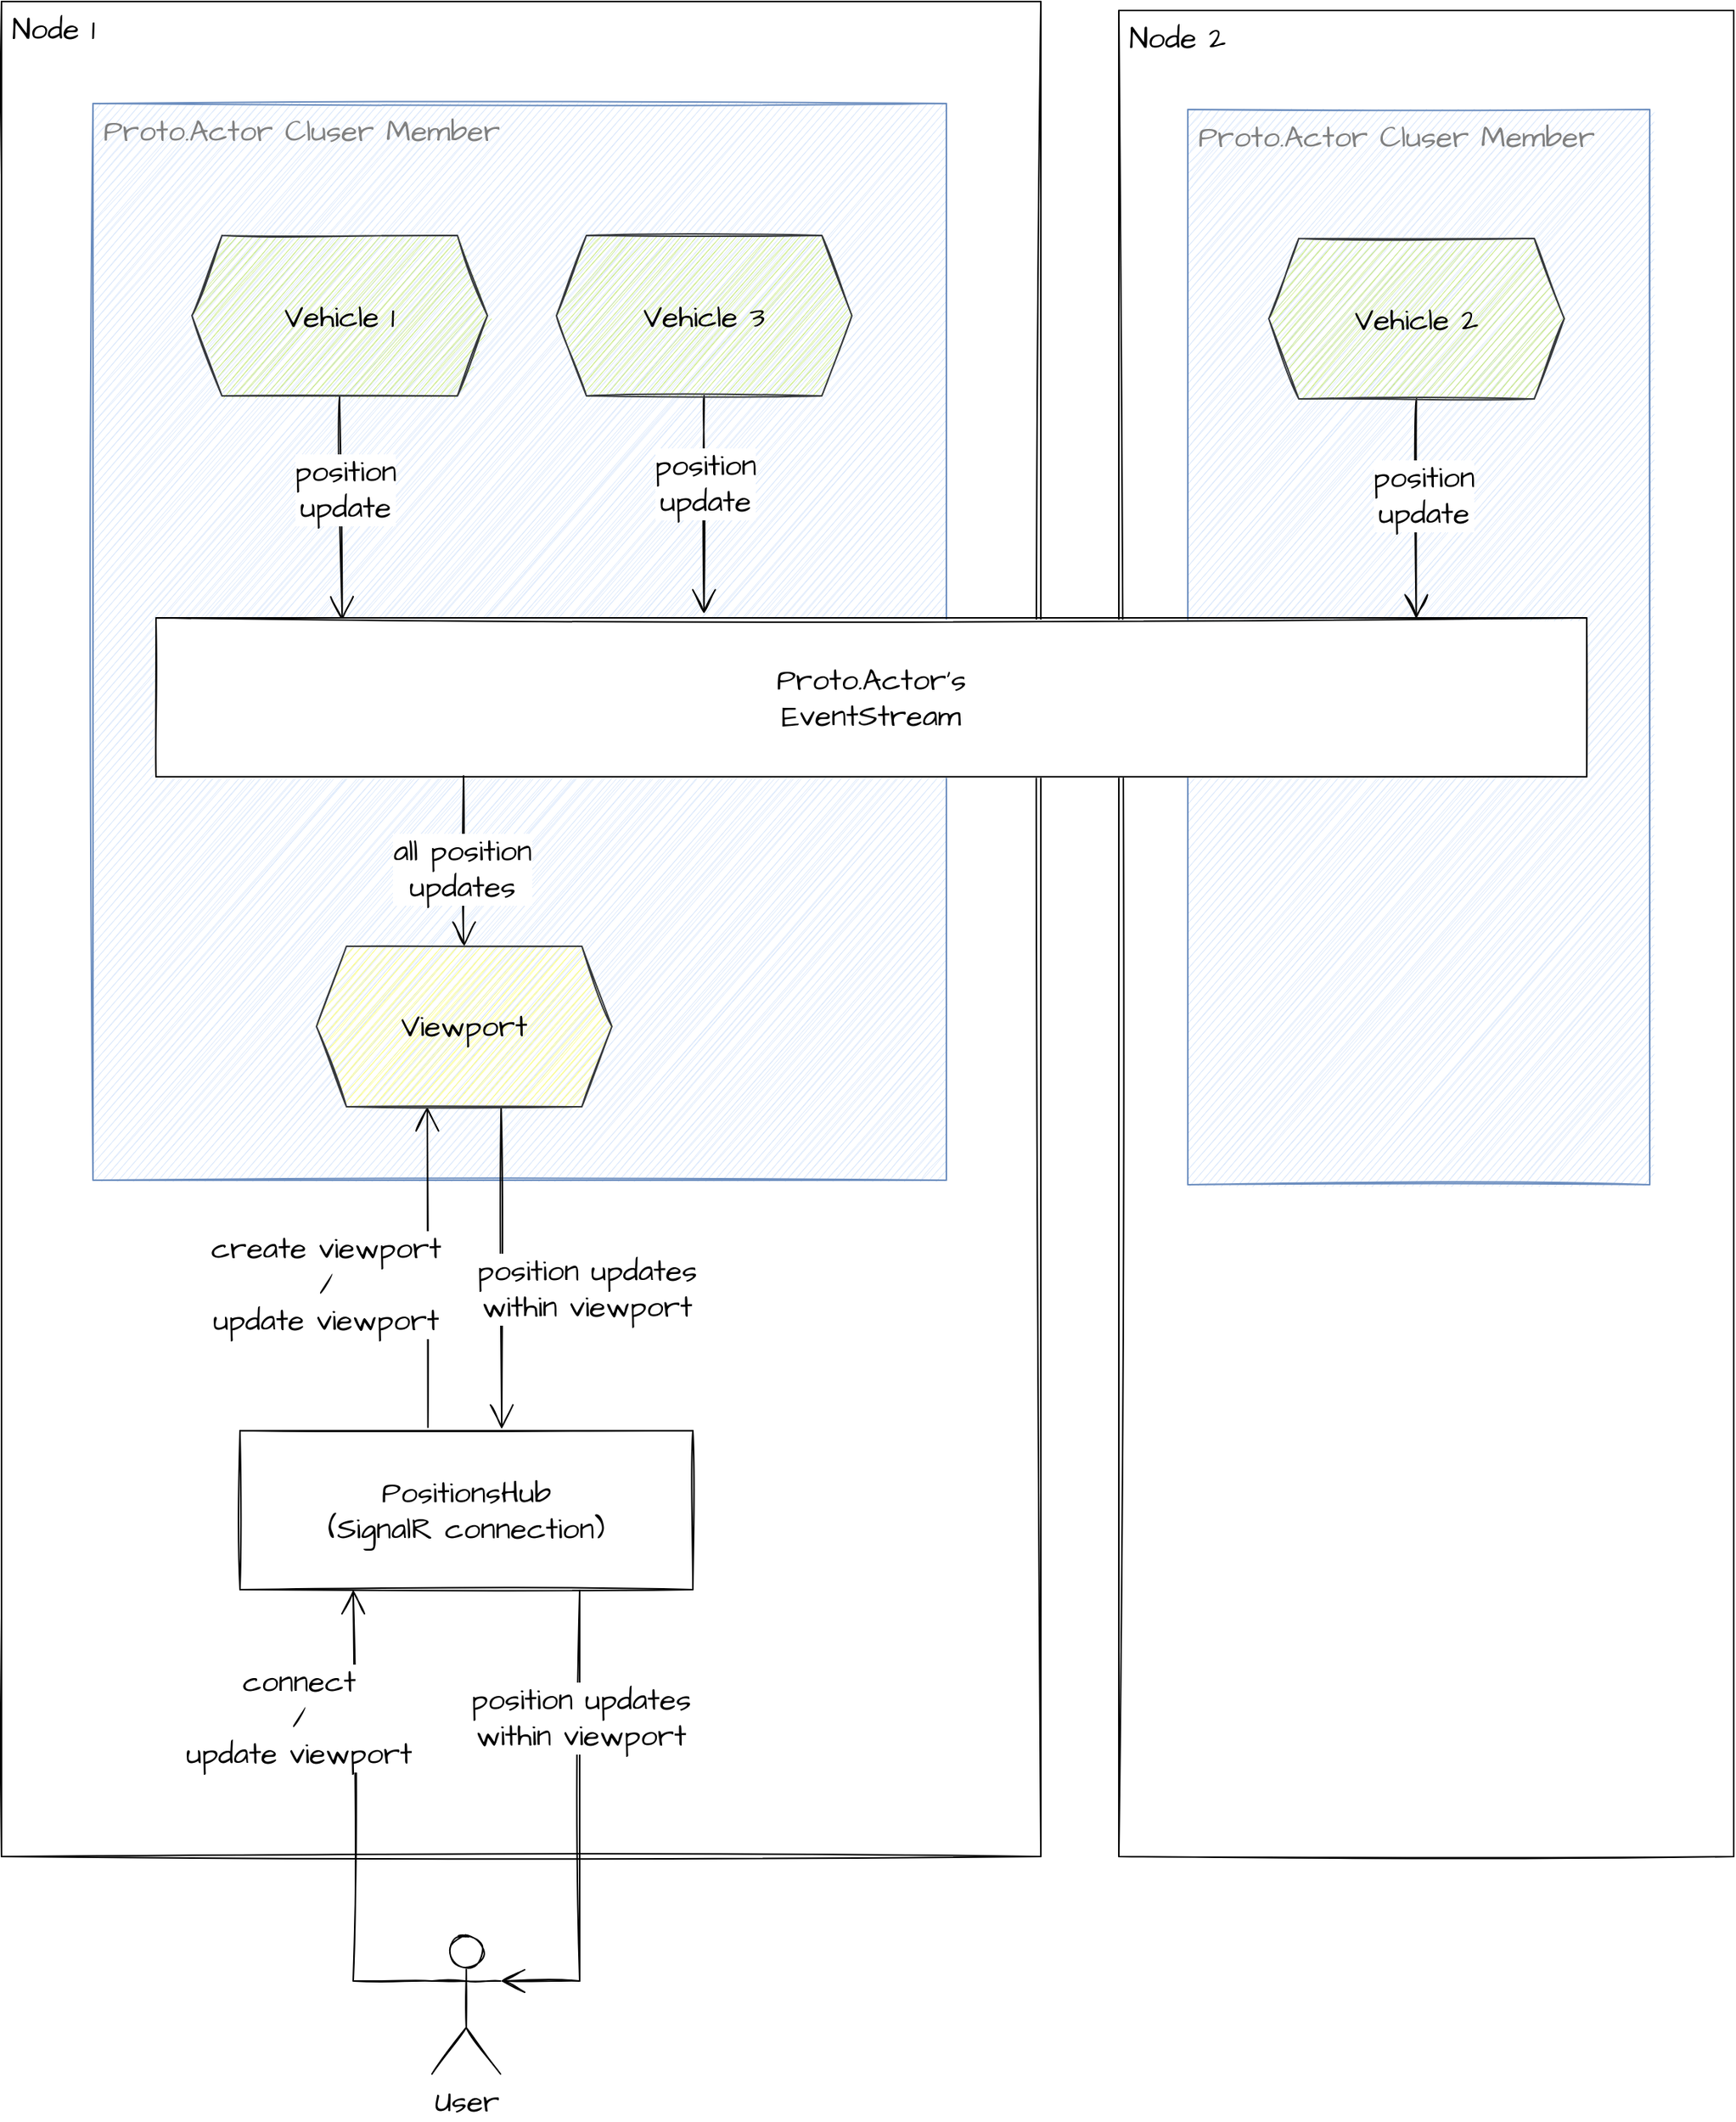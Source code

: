 <mxfile version="15.2.4" type="device"><diagram id="Hfgz4aOV9vTowa-ztwZ3" name="Page-1"><mxGraphModel dx="4572" dy="602" grid="0" gridSize="10" guides="1" tooltips="1" connect="1" arrows="1" fold="1" page="0" pageScale="1" pageWidth="827" pageHeight="1169" math="0" shadow="0"><root><mxCell id="0"/><mxCell id="1" parent="0"/><mxCell id="YXA1TWWWaFtsvzXm6kyV-1" value="Node 2" style="rounded=0;whiteSpace=wrap;html=1;sketch=1;hachureGap=4;pointerEvents=0;fontFamily=Architects Daughter;fontSource=https%3A%2F%2Ffonts.googleapis.com%2Fcss%3Ffamily%3DArchitects%2BDaughter;fontSize=20;align=left;verticalAlign=top;spacingLeft=5;" vertex="1" parent="1"><mxGeometry x="150" y="1371" width="410" height="1231" as="geometry"/></mxCell><mxCell id="YXA1TWWWaFtsvzXm6kyV-2" value="Node 1" style="rounded=0;whiteSpace=wrap;html=1;sketch=1;hachureGap=4;pointerEvents=0;fontFamily=Architects Daughter;fontSource=https%3A%2F%2Ffonts.googleapis.com%2Fcss%3Ffamily%3DArchitects%2BDaughter;fontSize=20;align=left;verticalAlign=top;spacingLeft=5;" vertex="1" parent="1"><mxGeometry x="-595" y="1365" width="693" height="1237" as="geometry"/></mxCell><mxCell id="YXA1TWWWaFtsvzXm6kyV-3" value="Proto.Actor Cluser Member" style="rounded=0;whiteSpace=wrap;html=1;sketch=1;hachureGap=4;pointerEvents=0;fontFamily=Architects Daughter;fontSource=https%3A%2F%2Ffonts.googleapis.com%2Fcss%3Ffamily%3DArchitects%2BDaughter;fontSize=20;align=left;verticalAlign=top;spacingLeft=5;fillColor=#dae8fc;strokeColor=#6c8ebf;movable=1;resizable=1;rotatable=1;deletable=1;editable=1;connectable=1;fontColor=#808080;" vertex="1" parent="1"><mxGeometry x="-534" y="1433" width="569" height="718" as="geometry"/></mxCell><mxCell id="YXA1TWWWaFtsvzXm6kyV-4" value="Proto.Actor Cluser Member" style="rounded=0;whiteSpace=wrap;html=1;sketch=1;hachureGap=4;pointerEvents=0;fontFamily=Architects Daughter;fontSource=https%3A%2F%2Ffonts.googleapis.com%2Fcss%3Ffamily%3DArchitects%2BDaughter;fontSize=20;align=left;verticalAlign=top;spacingLeft=5;fillColor=#dae8fc;strokeColor=#6c8ebf;movable=1;resizable=1;rotatable=1;deletable=1;editable=1;connectable=1;fontColor=#808080;" vertex="1" parent="1"><mxGeometry x="196" y="1437" width="308" height="717" as="geometry"/></mxCell><mxCell id="YXA1TWWWaFtsvzXm6kyV-5" style="edgeStyle=none;curved=1;rounded=0;sketch=1;orthogonalLoop=1;jettySize=auto;html=1;exitX=0.5;exitY=1;exitDx=0;exitDy=0;fontFamily=Architects Daughter;fontSource=https%3A%2F%2Ffonts.googleapis.com%2Fcss%3Ffamily%3DArchitects%2BDaughter;fontSize=20;endArrow=open;startSize=14;endSize=14;sourcePerimeterSpacing=8;targetPerimeterSpacing=8;entryX=0.129;entryY=0.019;entryDx=0;entryDy=0;entryPerimeter=0;" edge="1" parent="1" source="YXA1TWWWaFtsvzXm6kyV-7"><mxGeometry relative="1" as="geometry"><mxPoint x="-367.814" y="1778.014" as="targetPoint"/></mxGeometry></mxCell><mxCell id="YXA1TWWWaFtsvzXm6kyV-6" value="position&lt;br&gt;update" style="edgeLabel;html=1;align=center;verticalAlign=middle;resizable=0;points=[];fontSize=20;fontFamily=Architects Daughter;" vertex="1" connectable="0" parent="YXA1TWWWaFtsvzXm6kyV-5"><mxGeometry x="-0.266" y="3" relative="1" as="geometry"><mxPoint y="7" as="offset"/></mxGeometry></mxCell><mxCell id="YXA1TWWWaFtsvzXm6kyV-7" value="Vehicle 1" style="shape=hexagon;perimeter=hexagonPerimeter2;whiteSpace=wrap;html=1;fixedSize=1;sketch=1;hachureGap=4;pointerEvents=0;fontFamily=Architects Daughter;fontSource=https%3A%2F%2Ffonts.googleapis.com%2Fcss%3Ffamily%3DArchitects%2BDaughter;fontSize=20;strokeColor=#36393d;align=center;verticalAlign=middle;rounded=0;fillColor=#cdeb8b;" vertex="1" parent="1"><mxGeometry x="-468" y="1521" width="197" height="107" as="geometry"/></mxCell><mxCell id="YXA1TWWWaFtsvzXm6kyV-8" style="edgeStyle=none;curved=1;rounded=0;sketch=1;orthogonalLoop=1;jettySize=auto;html=1;exitX=0.5;exitY=1;exitDx=0;exitDy=0;fontFamily=Architects Daughter;fontSource=https%3A%2F%2Ffonts.googleapis.com%2Fcss%3Ffamily%3DArchitects%2BDaughter;fontSize=20;endArrow=open;startSize=14;endSize=14;sourcePerimeterSpacing=8;targetPerimeterSpacing=8;entryX=0.383;entryY=-0.025;entryDx=0;entryDy=0;entryPerimeter=0;" edge="1" parent="1" source="YXA1TWWWaFtsvzXm6kyV-10" target="YXA1TWWWaFtsvzXm6kyV-17"><mxGeometry relative="1" as="geometry"><mxPoint x="-134" y="2237" as="targetPoint"/></mxGeometry></mxCell><mxCell id="YXA1TWWWaFtsvzXm6kyV-9" value="position&lt;br&gt;update" style="edgeLabel;html=1;align=center;verticalAlign=middle;resizable=0;points=[];fontSize=20;fontFamily=Architects Daughter;" vertex="1" connectable="0" parent="YXA1TWWWaFtsvzXm6kyV-8"><mxGeometry x="-0.457" relative="1" as="geometry"><mxPoint y="18" as="offset"/></mxGeometry></mxCell><mxCell id="YXA1TWWWaFtsvzXm6kyV-10" value="Vehicle 3" style="shape=hexagon;perimeter=hexagonPerimeter2;whiteSpace=wrap;html=1;fixedSize=1;sketch=1;hachureGap=4;pointerEvents=0;fontFamily=Architects Daughter;fontSource=https%3A%2F%2Ffonts.googleapis.com%2Fcss%3Ffamily%3DArchitects%2BDaughter;fontSize=20;strokeColor=#36393d;align=center;verticalAlign=middle;rounded=0;fillColor=#cdeb8b;" vertex="1" parent="1"><mxGeometry x="-225" y="1521" width="197" height="107" as="geometry"/></mxCell><mxCell id="YXA1TWWWaFtsvzXm6kyV-11" style="edgeStyle=none;curved=1;rounded=0;sketch=1;orthogonalLoop=1;jettySize=auto;html=1;exitX=0.5;exitY=1;exitDx=0;exitDy=0;entryX=0.732;entryY=0.007;entryDx=0;entryDy=0;entryPerimeter=0;fontFamily=Architects Daughter;fontSource=https%3A%2F%2Ffonts.googleapis.com%2Fcss%3Ffamily%3DArchitects%2BDaughter;fontSize=20;endArrow=open;startSize=14;endSize=14;sourcePerimeterSpacing=8;targetPerimeterSpacing=8;" edge="1" parent="1" source="YXA1TWWWaFtsvzXm6kyV-13"><mxGeometry relative="1" as="geometry"><mxPoint x="348.288" y="1776.742" as="targetPoint"/></mxGeometry></mxCell><mxCell id="YXA1TWWWaFtsvzXm6kyV-12" value="position&lt;br&gt;update" style="edgeLabel;html=1;align=center;verticalAlign=middle;resizable=0;points=[];fontSize=20;fontFamily=Architects Daughter;" vertex="1" connectable="0" parent="YXA1TWWWaFtsvzXm6kyV-11"><mxGeometry x="-0.369" y="4" relative="1" as="geometry"><mxPoint y="17" as="offset"/></mxGeometry></mxCell><mxCell id="YXA1TWWWaFtsvzXm6kyV-13" value="Vehicle 2" style="shape=hexagon;perimeter=hexagonPerimeter2;whiteSpace=wrap;html=1;fixedSize=1;sketch=1;hachureGap=4;pointerEvents=0;fontFamily=Architects Daughter;fontSource=https%3A%2F%2Ffonts.googleapis.com%2Fcss%3Ffamily%3DArchitects%2BDaughter;fontSize=20;strokeColor=#36393d;align=center;verticalAlign=middle;rounded=0;fillColor=#cdeb8b;" vertex="1" parent="1"><mxGeometry x="250" y="1523" width="197" height="107" as="geometry"/></mxCell><mxCell id="YXA1TWWWaFtsvzXm6kyV-17" value="Proto.Actor's&lt;br&gt;EventStream" style="rounded=0;whiteSpace=wrap;html=1;sketch=1;hachureGap=4;pointerEvents=0;fontFamily=Architects Daughter;fontSource=https%3A%2F%2Ffonts.googleapis.com%2Fcss%3Ffamily%3DArchitects%2BDaughter;fontSize=20;" vertex="1" parent="1"><mxGeometry x="-492" y="1776" width="954" height="106" as="geometry"/></mxCell><mxCell id="YXA1TWWWaFtsvzXm6kyV-21" style="edgeStyle=none;curved=1;rounded=0;sketch=1;orthogonalLoop=1;jettySize=auto;html=1;exitX=0.5;exitY=0;exitDx=0;exitDy=0;entryX=0.215;entryY=0.994;entryDx=0;entryDy=0;entryPerimeter=0;fontFamily=Architects Daughter;fontSource=https%3A%2F%2Ffonts.googleapis.com%2Fcss%3Ffamily%3DArchitects%2BDaughter;fontSize=20;endArrow=none;startSize=14;endSize=14;sourcePerimeterSpacing=8;targetPerimeterSpacing=8;startArrow=open;startFill=0;endFill=0;" edge="1" parent="1" source="YXA1TWWWaFtsvzXm6kyV-35" target="YXA1TWWWaFtsvzXm6kyV-17"><mxGeometry relative="1" as="geometry"/></mxCell><mxCell id="YXA1TWWWaFtsvzXm6kyV-22" value="all position&lt;br&gt;updates" style="edgeLabel;html=1;align=center;verticalAlign=middle;resizable=0;points=[];fontSize=20;fontFamily=Architects Daughter;" vertex="1" connectable="0" parent="YXA1TWWWaFtsvzXm6kyV-21"><mxGeometry x="-0.299" y="2" relative="1" as="geometry"><mxPoint y="-12" as="offset"/></mxGeometry></mxCell><mxCell id="YXA1TWWWaFtsvzXm6kyV-37" style="edgeStyle=orthogonalEdgeStyle;rounded=0;sketch=1;orthogonalLoop=1;jettySize=auto;html=1;exitX=0.75;exitY=1;exitDx=0;exitDy=0;entryX=1;entryY=0.333;entryDx=0;entryDy=0;entryPerimeter=0;fontFamily=Architects Daughter;fontSource=https%3A%2F%2Ffonts.googleapis.com%2Fcss%3Ffamily%3DArchitects%2BDaughter;fontSize=20;endArrow=open;startSize=14;endSize=14;sourcePerimeterSpacing=8;targetPerimeterSpacing=8;" edge="1" parent="1" source="YXA1TWWWaFtsvzXm6kyV-23" target="YXA1TWWWaFtsvzXm6kyV-29"><mxGeometry relative="1" as="geometry"/></mxCell><mxCell id="YXA1TWWWaFtsvzXm6kyV-44" value="position updates&lt;br&gt;within viewport" style="edgeLabel;html=1;align=center;verticalAlign=middle;resizable=0;points=[];fontSize=20;fontFamily=Architects Daughter;" vertex="1" connectable="0" parent="YXA1TWWWaFtsvzXm6kyV-37"><mxGeometry x="-0.332" relative="1" as="geometry"><mxPoint y="-20" as="offset"/></mxGeometry></mxCell><mxCell id="YXA1TWWWaFtsvzXm6kyV-23" value="PositionsHub&lt;br&gt;(SignalR connection)" style="rounded=0;whiteSpace=wrap;html=1;sketch=1;hachureGap=4;pointerEvents=0;fontFamily=Architects Daughter;fontSource=https%3A%2F%2Ffonts.googleapis.com%2Fcss%3Ffamily%3DArchitects%2BDaughter;fontSize=20;" vertex="1" parent="1"><mxGeometry x="-436" y="2318" width="302" height="106" as="geometry"/></mxCell><mxCell id="YXA1TWWWaFtsvzXm6kyV-38" style="edgeStyle=orthogonalEdgeStyle;rounded=0;sketch=1;orthogonalLoop=1;jettySize=auto;html=1;exitX=0;exitY=0.333;exitDx=0;exitDy=0;exitPerimeter=0;entryX=0.25;entryY=1;entryDx=0;entryDy=0;fontFamily=Architects Daughter;fontSource=https%3A%2F%2Ffonts.googleapis.com%2Fcss%3Ffamily%3DArchitects%2BDaughter;fontSize=20;endArrow=open;startSize=14;endSize=14;sourcePerimeterSpacing=8;targetPerimeterSpacing=8;" edge="1" parent="1" source="YXA1TWWWaFtsvzXm6kyV-29" target="YXA1TWWWaFtsvzXm6kyV-23"><mxGeometry relative="1" as="geometry"><Array as="points"><mxPoint x="-360" y="2685"/></Array></mxGeometry></mxCell><mxCell id="YXA1TWWWaFtsvzXm6kyV-43" value="connect&lt;br&gt;/&lt;br&gt;update viewport" style="edgeLabel;html=1;align=center;verticalAlign=middle;resizable=0;points=[];fontSize=20;fontFamily=Architects Daughter;" vertex="1" connectable="0" parent="YXA1TWWWaFtsvzXm6kyV-38"><mxGeometry x="0.415" y="4" relative="1" as="geometry"><mxPoint x="-33" y="-7" as="offset"/></mxGeometry></mxCell><mxCell id="YXA1TWWWaFtsvzXm6kyV-29" value="User" style="shape=umlActor;verticalLabelPosition=bottom;verticalAlign=top;html=1;outlineConnect=0;sketch=1;hachureGap=4;pointerEvents=0;fontFamily=Architects Daughter;fontSource=https%3A%2F%2Ffonts.googleapis.com%2Fcss%3Ffamily%3DArchitects%2BDaughter;fontSize=20;" vertex="1" parent="1"><mxGeometry x="-308" y="2654" width="45.74" height="93" as="geometry"/></mxCell><mxCell id="YXA1TWWWaFtsvzXm6kyV-39" style="rounded=0;sketch=1;orthogonalLoop=1;jettySize=auto;html=1;exitX=0.625;exitY=1;exitDx=0;exitDy=0;entryX=0.578;entryY=-0.01;entryDx=0;entryDy=0;entryPerimeter=0;fontFamily=Architects Daughter;fontSource=https%3A%2F%2Ffonts.googleapis.com%2Fcss%3Ffamily%3DArchitects%2BDaughter;fontSize=20;endArrow=open;startSize=14;endSize=14;sourcePerimeterSpacing=8;targetPerimeterSpacing=8;" edge="1" parent="1" source="YXA1TWWWaFtsvzXm6kyV-35" target="YXA1TWWWaFtsvzXm6kyV-23"><mxGeometry relative="1" as="geometry"/></mxCell><mxCell id="YXA1TWWWaFtsvzXm6kyV-42" value="position updates&lt;br&gt;within viewport" style="edgeLabel;html=1;align=center;verticalAlign=middle;resizable=0;points=[];fontSize=20;fontFamily=Architects Daughter;" vertex="1" connectable="0" parent="YXA1TWWWaFtsvzXm6kyV-39"><mxGeometry x="0.121" y="5" relative="1" as="geometry"><mxPoint x="51" as="offset"/></mxGeometry></mxCell><mxCell id="YXA1TWWWaFtsvzXm6kyV-40" style="edgeStyle=none;rounded=0;sketch=1;orthogonalLoop=1;jettySize=auto;html=1;exitX=0.375;exitY=1;exitDx=0;exitDy=0;entryX=0.415;entryY=-0.021;entryDx=0;entryDy=0;entryPerimeter=0;fontFamily=Architects Daughter;fontSource=https%3A%2F%2Ffonts.googleapis.com%2Fcss%3Ffamily%3DArchitects%2BDaughter;fontSize=20;endArrow=none;startSize=14;endSize=14;sourcePerimeterSpacing=8;targetPerimeterSpacing=8;startArrow=open;startFill=0;endFill=0;" edge="1" parent="1" source="YXA1TWWWaFtsvzXm6kyV-35" target="YXA1TWWWaFtsvzXm6kyV-23"><mxGeometry relative="1" as="geometry"/></mxCell><mxCell id="YXA1TWWWaFtsvzXm6kyV-41" value="create viewport&lt;br&gt;/&lt;br&gt;update viewport" style="edgeLabel;html=1;align=center;verticalAlign=middle;resizable=0;points=[];fontSize=20;fontFamily=Architects Daughter;" vertex="1" connectable="0" parent="YXA1TWWWaFtsvzXm6kyV-40"><mxGeometry x="0.342" y="2" relative="1" as="geometry"><mxPoint x="-70" y="-26" as="offset"/></mxGeometry></mxCell><mxCell id="YXA1TWWWaFtsvzXm6kyV-35" value="Viewport" style="shape=hexagon;perimeter=hexagonPerimeter2;whiteSpace=wrap;html=1;fixedSize=1;sketch=1;hachureGap=4;pointerEvents=0;fontFamily=Architects Daughter;fontSource=https%3A%2F%2Ffonts.googleapis.com%2Fcss%3Ffamily%3DArchitects%2BDaughter;fontSize=20;strokeColor=#36393d;align=center;verticalAlign=middle;rounded=0;fillColor=#ffff88;" vertex="1" parent="1"><mxGeometry x="-385" y="1994.99" width="197" height="107" as="geometry"/></mxCell></root></mxGraphModel></diagram></mxfile>